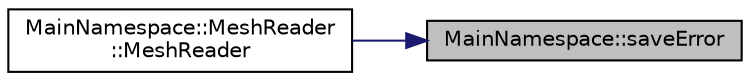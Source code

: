 digraph "MainNamespace::saveError"
{
 // INTERACTIVE_SVG=YES
 // LATEX_PDF_SIZE
  edge [fontname="Helvetica",fontsize="10",labelfontname="Helvetica",labelfontsize="10"];
  node [fontname="Helvetica",fontsize="10",shape=record];
  rankdir="RL";
  Node1 [label="MainNamespace::saveError",height=0.2,width=0.4,color="black", fillcolor="grey75", style="filled", fontcolor="black",tooltip=" "];
  Node1 -> Node2 [dir="back",color="midnightblue",fontsize="10",style="solid",fontname="Helvetica"];
  Node2 [label="MainNamespace::MeshReader\l::MeshReader",height=0.2,width=0.4,color="black", fillcolor="white", style="filled",URL="$class_main_namespace_1_1_mesh_reader.html#ac9fe1c957a70a29b35b8118a83a3111c",tooltip=" "];
}
